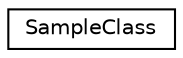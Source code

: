 digraph "クラス階層図"
{
 // LATEX_PDF_SIZE
  edge [fontname="Helvetica",fontsize="10",labelfontname="Helvetica",labelfontsize="10"];
  node [fontname="Helvetica",fontsize="10",shape=record];
  rankdir="LR";
  Node0 [label="SampleClass",height=0.2,width=0.4,color="black", fillcolor="white", style="filled",URL="$classSampleClass.html",tooltip=" "];
}
